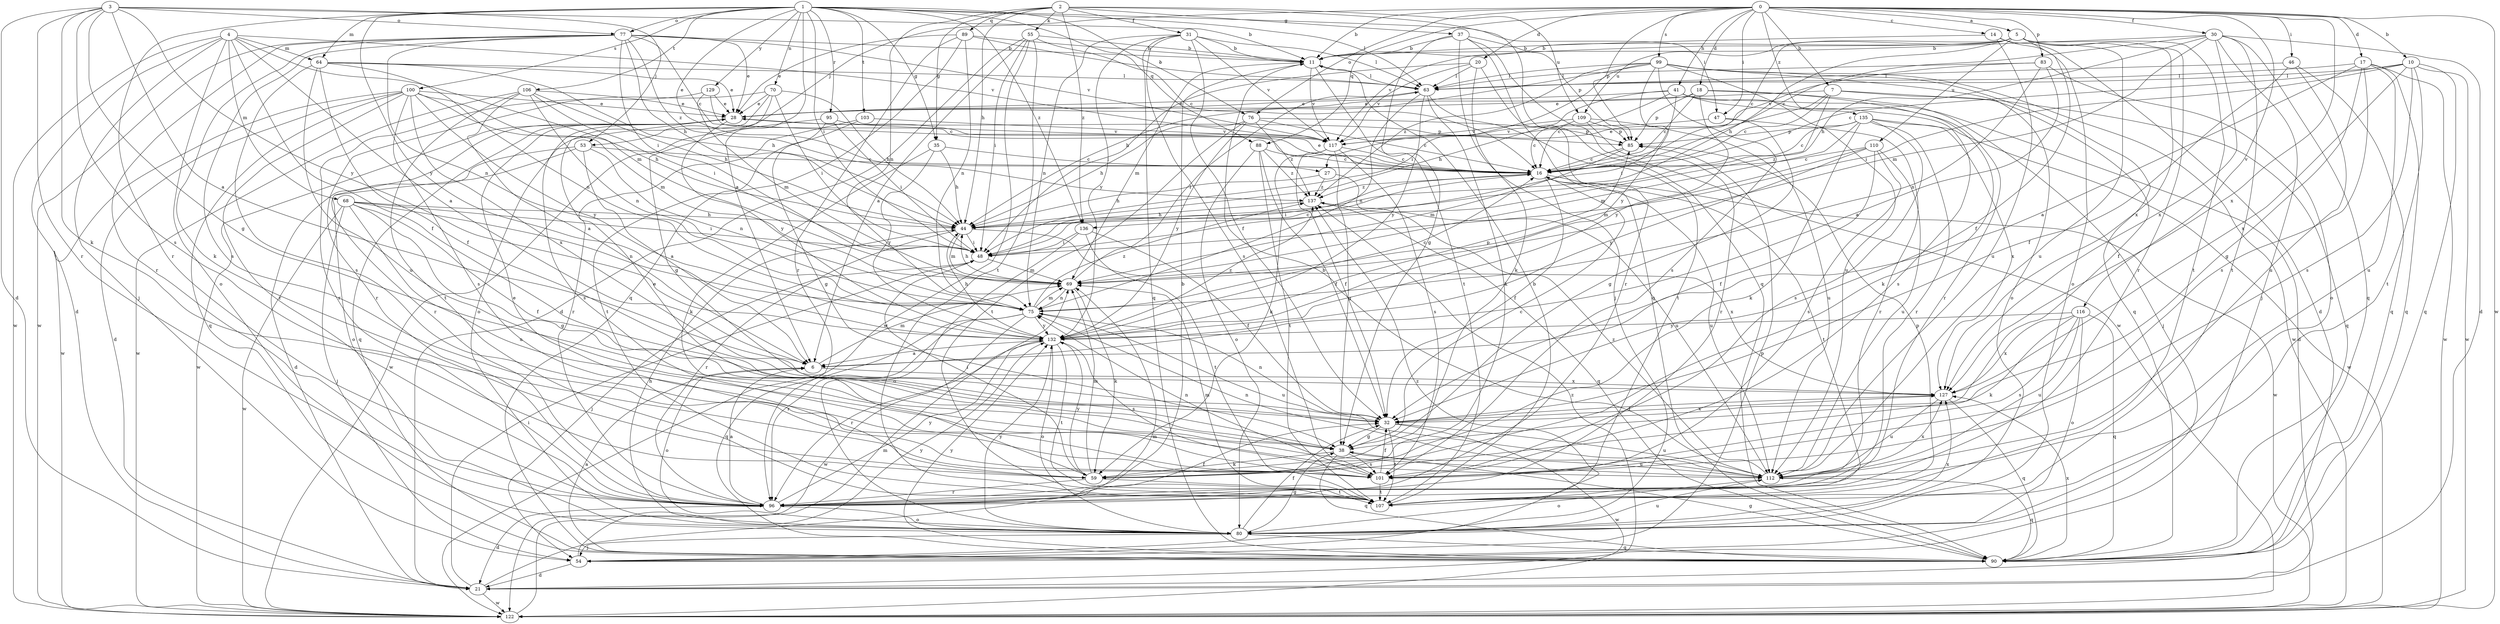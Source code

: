 strict digraph  {
0;
1;
2;
3;
4;
5;
6;
7;
10;
11;
14;
16;
17;
18;
20;
21;
27;
28;
30;
31;
32;
35;
37;
38;
41;
44;
46;
47;
48;
53;
54;
55;
59;
63;
64;
68;
69;
70;
75;
76;
77;
80;
83;
85;
88;
89;
90;
95;
96;
99;
100;
101;
103;
106;
107;
109;
110;
112;
116;
117;
122;
127;
129;
132;
135;
136;
137;
0 -> 5  [label=a];
0 -> 7  [label=b];
0 -> 10  [label=b];
0 -> 11  [label=b];
0 -> 14  [label=c];
0 -> 17  [label=d];
0 -> 18  [label=d];
0 -> 20  [label=d];
0 -> 30  [label=f];
0 -> 41  [label=h];
0 -> 46  [label=i];
0 -> 47  [label=i];
0 -> 53  [label=j];
0 -> 76  [label=o];
0 -> 83  [label=p];
0 -> 85  [label=p];
0 -> 88  [label=q];
0 -> 99  [label=s];
0 -> 116  [label=v];
0 -> 122  [label=w];
0 -> 127  [label=x];
0 -> 135  [label=z];
1 -> 6  [label=a];
1 -> 27  [label=e];
1 -> 35  [label=g];
1 -> 47  [label=i];
1 -> 48  [label=i];
1 -> 63  [label=l];
1 -> 64  [label=m];
1 -> 70  [label=n];
1 -> 76  [label=o];
1 -> 77  [label=o];
1 -> 88  [label=q];
1 -> 95  [label=r];
1 -> 96  [label=r];
1 -> 100  [label=s];
1 -> 103  [label=t];
1 -> 106  [label=t];
1 -> 129  [label=y];
1 -> 132  [label=y];
1 -> 136  [label=z];
2 -> 31  [label=f];
2 -> 35  [label=g];
2 -> 37  [label=g];
2 -> 44  [label=h];
2 -> 55  [label=k];
2 -> 75  [label=n];
2 -> 89  [label=q];
2 -> 90  [label=q];
2 -> 109  [label=u];
2 -> 136  [label=z];
3 -> 6  [label=a];
3 -> 11  [label=b];
3 -> 21  [label=d];
3 -> 38  [label=g];
3 -> 53  [label=j];
3 -> 59  [label=k];
3 -> 77  [label=o];
3 -> 96  [label=r];
3 -> 101  [label=s];
3 -> 132  [label=y];
4 -> 6  [label=a];
4 -> 21  [label=d];
4 -> 32  [label=f];
4 -> 54  [label=j];
4 -> 64  [label=m];
4 -> 68  [label=m];
4 -> 69  [label=m];
4 -> 80  [label=o];
4 -> 117  [label=v];
4 -> 122  [label=w];
5 -> 11  [label=b];
5 -> 16  [label=c];
5 -> 32  [label=f];
5 -> 44  [label=h];
5 -> 96  [label=r];
5 -> 107  [label=t];
5 -> 109  [label=u];
5 -> 110  [label=u];
5 -> 112  [label=u];
5 -> 117  [label=v];
5 -> 127  [label=x];
6 -> 69  [label=m];
6 -> 80  [label=o];
6 -> 127  [label=x];
7 -> 16  [label=c];
7 -> 27  [label=e];
7 -> 28  [label=e];
7 -> 32  [label=f];
7 -> 90  [label=q];
7 -> 136  [label=z];
10 -> 16  [label=c];
10 -> 48  [label=i];
10 -> 63  [label=l];
10 -> 90  [label=q];
10 -> 101  [label=s];
10 -> 107  [label=t];
10 -> 122  [label=w];
10 -> 127  [label=x];
11 -> 63  [label=l];
11 -> 69  [label=m];
11 -> 107  [label=t];
11 -> 117  [label=v];
14 -> 11  [label=b];
14 -> 21  [label=d];
14 -> 80  [label=o];
14 -> 112  [label=u];
16 -> 28  [label=e];
16 -> 32  [label=f];
16 -> 48  [label=i];
16 -> 107  [label=t];
16 -> 112  [label=u];
16 -> 122  [label=w];
16 -> 137  [label=z];
17 -> 6  [label=a];
17 -> 38  [label=g];
17 -> 63  [label=l];
17 -> 90  [label=q];
17 -> 101  [label=s];
17 -> 112  [label=u];
17 -> 122  [label=w];
18 -> 16  [label=c];
18 -> 28  [label=e];
18 -> 54  [label=j];
18 -> 59  [label=k];
18 -> 85  [label=p];
18 -> 132  [label=y];
20 -> 48  [label=i];
20 -> 59  [label=k];
20 -> 63  [label=l];
20 -> 96  [label=r];
20 -> 117  [label=v];
21 -> 48  [label=i];
21 -> 69  [label=m];
21 -> 122  [label=w];
21 -> 137  [label=z];
27 -> 44  [label=h];
27 -> 112  [label=u];
27 -> 137  [label=z];
28 -> 85  [label=p];
28 -> 90  [label=q];
28 -> 96  [label=r];
28 -> 101  [label=s];
28 -> 122  [label=w];
28 -> 132  [label=y];
30 -> 11  [label=b];
30 -> 16  [label=c];
30 -> 21  [label=d];
30 -> 44  [label=h];
30 -> 54  [label=j];
30 -> 69  [label=m];
30 -> 90  [label=q];
30 -> 107  [label=t];
30 -> 127  [label=x];
31 -> 11  [label=b];
31 -> 32  [label=f];
31 -> 63  [label=l];
31 -> 75  [label=n];
31 -> 90  [label=q];
31 -> 101  [label=s];
31 -> 117  [label=v];
31 -> 132  [label=y];
32 -> 38  [label=g];
32 -> 75  [label=n];
32 -> 107  [label=t];
32 -> 112  [label=u];
32 -> 122  [label=w];
32 -> 127  [label=x];
35 -> 16  [label=c];
35 -> 44  [label=h];
35 -> 59  [label=k];
35 -> 132  [label=y];
37 -> 11  [label=b];
37 -> 38  [label=g];
37 -> 54  [label=j];
37 -> 85  [label=p];
37 -> 90  [label=q];
37 -> 122  [label=w];
38 -> 16  [label=c];
38 -> 28  [label=e];
38 -> 59  [label=k];
38 -> 90  [label=q];
38 -> 101  [label=s];
38 -> 112  [label=u];
41 -> 16  [label=c];
41 -> 21  [label=d];
41 -> 28  [label=e];
41 -> 44  [label=h];
41 -> 48  [label=i];
41 -> 96  [label=r];
41 -> 101  [label=s];
44 -> 48  [label=i];
44 -> 69  [label=m];
44 -> 96  [label=r];
44 -> 127  [label=x];
46 -> 32  [label=f];
46 -> 63  [label=l];
46 -> 90  [label=q];
46 -> 112  [label=u];
47 -> 38  [label=g];
47 -> 96  [label=r];
47 -> 117  [label=v];
48 -> 16  [label=c];
48 -> 54  [label=j];
48 -> 69  [label=m];
53 -> 6  [label=a];
53 -> 16  [label=c];
53 -> 21  [label=d];
53 -> 75  [label=n];
53 -> 80  [label=o];
54 -> 21  [label=d];
54 -> 85  [label=p];
54 -> 132  [label=y];
54 -> 137  [label=z];
55 -> 6  [label=a];
55 -> 11  [label=b];
55 -> 16  [label=c];
55 -> 21  [label=d];
55 -> 48  [label=i];
55 -> 107  [label=t];
55 -> 122  [label=w];
59 -> 28  [label=e];
59 -> 48  [label=i];
59 -> 69  [label=m];
59 -> 96  [label=r];
59 -> 107  [label=t];
59 -> 132  [label=y];
63 -> 28  [label=e];
63 -> 59  [label=k];
63 -> 75  [label=n];
63 -> 107  [label=t];
63 -> 132  [label=y];
64 -> 28  [label=e];
64 -> 32  [label=f];
64 -> 44  [label=h];
64 -> 63  [label=l];
64 -> 75  [label=n];
64 -> 101  [label=s];
64 -> 112  [label=u];
68 -> 32  [label=f];
68 -> 38  [label=g];
68 -> 44  [label=h];
68 -> 48  [label=i];
68 -> 54  [label=j];
68 -> 75  [label=n];
68 -> 112  [label=u];
68 -> 122  [label=w];
69 -> 44  [label=h];
69 -> 59  [label=k];
69 -> 63  [label=l];
69 -> 75  [label=n];
70 -> 28  [label=e];
70 -> 38  [label=g];
70 -> 44  [label=h];
70 -> 48  [label=i];
70 -> 80  [label=o];
70 -> 96  [label=r];
75 -> 16  [label=c];
75 -> 69  [label=m];
75 -> 90  [label=q];
75 -> 96  [label=r];
75 -> 112  [label=u];
75 -> 122  [label=w];
75 -> 132  [label=y];
75 -> 137  [label=z];
76 -> 16  [label=c];
76 -> 44  [label=h];
76 -> 85  [label=p];
76 -> 107  [label=t];
76 -> 132  [label=y];
76 -> 137  [label=z];
77 -> 11  [label=b];
77 -> 16  [label=c];
77 -> 28  [label=e];
77 -> 44  [label=h];
77 -> 48  [label=i];
77 -> 59  [label=k];
77 -> 75  [label=n];
77 -> 96  [label=r];
77 -> 101  [label=s];
77 -> 117  [label=v];
77 -> 122  [label=w];
77 -> 137  [label=z];
80 -> 32  [label=f];
80 -> 38  [label=g];
80 -> 44  [label=h];
80 -> 54  [label=j];
80 -> 90  [label=q];
80 -> 112  [label=u];
80 -> 127  [label=x];
80 -> 132  [label=y];
83 -> 6  [label=a];
83 -> 63  [label=l];
83 -> 75  [label=n];
83 -> 80  [label=o];
83 -> 117  [label=v];
85 -> 16  [label=c];
85 -> 69  [label=m];
88 -> 16  [label=c];
88 -> 32  [label=f];
88 -> 80  [label=o];
88 -> 107  [label=t];
88 -> 137  [label=z];
89 -> 11  [label=b];
89 -> 28  [label=e];
89 -> 63  [label=l];
89 -> 75  [label=n];
89 -> 90  [label=q];
89 -> 96  [label=r];
90 -> 6  [label=a];
90 -> 38  [label=g];
90 -> 127  [label=x];
90 -> 132  [label=y];
95 -> 38  [label=g];
95 -> 48  [label=i];
95 -> 117  [label=v];
95 -> 122  [label=w];
96 -> 6  [label=a];
96 -> 11  [label=b];
96 -> 21  [label=d];
96 -> 32  [label=f];
96 -> 80  [label=o];
96 -> 132  [label=y];
99 -> 44  [label=h];
99 -> 48  [label=i];
99 -> 63  [label=l];
99 -> 80  [label=o];
99 -> 90  [label=q];
99 -> 101  [label=s];
99 -> 112  [label=u];
99 -> 122  [label=w];
99 -> 132  [label=y];
99 -> 137  [label=z];
100 -> 21  [label=d];
100 -> 28  [label=e];
100 -> 44  [label=h];
100 -> 69  [label=m];
100 -> 90  [label=q];
100 -> 96  [label=r];
100 -> 101  [label=s];
100 -> 122  [label=w];
100 -> 127  [label=x];
100 -> 132  [label=y];
101 -> 32  [label=f];
101 -> 75  [label=n];
101 -> 107  [label=t];
103 -> 96  [label=r];
103 -> 107  [label=t];
103 -> 117  [label=v];
106 -> 6  [label=a];
106 -> 28  [label=e];
106 -> 44  [label=h];
106 -> 48  [label=i];
106 -> 75  [label=n];
106 -> 107  [label=t];
106 -> 122  [label=w];
107 -> 11  [label=b];
107 -> 69  [label=m];
107 -> 85  [label=p];
109 -> 16  [label=c];
109 -> 85  [label=p];
109 -> 96  [label=r];
109 -> 112  [label=u];
109 -> 117  [label=v];
110 -> 16  [label=c];
110 -> 32  [label=f];
110 -> 69  [label=m];
110 -> 101  [label=s];
110 -> 112  [label=u];
110 -> 132  [label=y];
112 -> 11  [label=b];
112 -> 75  [label=n];
112 -> 80  [label=o];
112 -> 90  [label=q];
112 -> 127  [label=x];
112 -> 137  [label=z];
116 -> 59  [label=k];
116 -> 80  [label=o];
116 -> 90  [label=q];
116 -> 101  [label=s];
116 -> 112  [label=u];
116 -> 127  [label=x];
116 -> 132  [label=y];
117 -> 16  [label=c];
117 -> 32  [label=f];
117 -> 38  [label=g];
117 -> 59  [label=k];
117 -> 101  [label=s];
122 -> 69  [label=m];
127 -> 32  [label=f];
127 -> 90  [label=q];
127 -> 112  [label=u];
129 -> 16  [label=c];
129 -> 28  [label=e];
129 -> 69  [label=m];
129 -> 96  [label=r];
132 -> 6  [label=a];
132 -> 44  [label=h];
132 -> 80  [label=o];
132 -> 85  [label=p];
132 -> 96  [label=r];
132 -> 101  [label=s];
132 -> 107  [label=t];
132 -> 137  [label=z];
135 -> 16  [label=c];
135 -> 59  [label=k];
135 -> 69  [label=m];
135 -> 85  [label=p];
135 -> 96  [label=r];
135 -> 101  [label=s];
135 -> 122  [label=w];
135 -> 127  [label=x];
136 -> 32  [label=f];
136 -> 48  [label=i];
136 -> 80  [label=o];
136 -> 107  [label=t];
137 -> 44  [label=h];
137 -> 90  [label=q];
}
